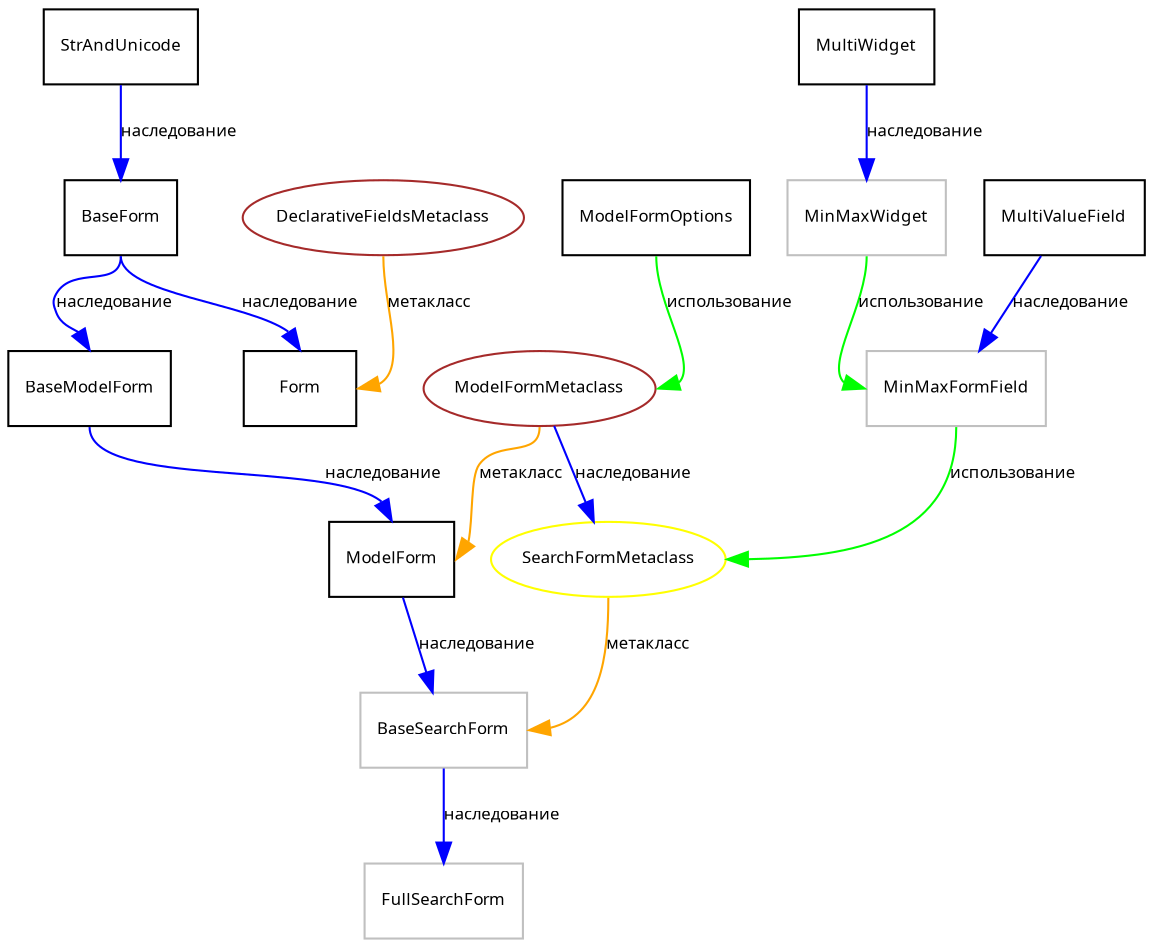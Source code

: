 digraph G {
	graph [rankdir = "TB", compound=true, ratio=compress, size="16,10", 
		remincross=true, center=true];
	node [shape=plaintext, fontname="Verdana", fontsize=8];
	edge [arrowsize=1, color=blue, fontname="Verdana", fontsize=8];
	
declarative_fields_metaclass [shape="ellipse", color="brown", label="DeclarativeFieldsMetaclass"];
str_and_unicode [shape="record", color="black", label="StrAndUnicode"];
base_form [shape="record", color="black", label="BaseForm"];
form [shape="record", color="black", label="Form"];

declarative_fields_metaclass -> form [color="orange", label="метакласс", tailport="s", headport="e"];
base_form -> form [color="blue", label="наследование", tailport="s", headport="n"];
str_and_unicode -> base_form [color="blue", label="наследование"];

model_form_metaclass [shape="ellipse", color="brown", label="ModelFormMetaclass"];
model_form_options [shape="record", color="black", label="ModelFormOptions"];
base_model_form [shape="record", color="black", label="BaseModelForm"];
model_form [shape="record", color="black", label="ModelForm"];

base_form -> base_model_form [color="blue", label="наследование", tailport="s", headport="n"];
base_model_form -> model_form [color="blue", label="наследование", tailport="s", headport="n"];
model_form_options -> model_form_metaclass [color="green", label="использование", tailport="s", headport="e"];
model_form_metaclass -> model_form [color="orange", label="метакласс", tailport="s", headport="e"];

multi_widget [shape="record", color="black", label="MultiWidget"];
multi_value_field [shape="record", color="black", label="MultiValueField"];
min_max_widget [shape="record", color="gray", label="MinMaxWidget"];
min_max_form_field [shape="record", color="gray", label="MinMaxFormField"];
search_form_metaclass [shape="ellipse", color="yellow", label="SearchFormMetaclass"];
base_search_form [shape="record", color="gray", label="BaseSearchForm"];
full_search_form [shape="record", color="gray", label="FullSearchForm"];

multi_widget -> min_max_widget [color="blue", label="наследование"];
multi_value_field -> min_max_form_field [color="blue", label="наследование"];
min_max_widget -> min_max_form_field [color="green", label="использование", tailport="s", headport="w"];
model_form_metaclass -> search_form_metaclass [color="blue", label="наследование"];
model_form -> base_search_form [color="blue", label="наследование"];
search_form_metaclass -> base_search_form [color="orange", label="метакласс", tailport="s", headport="e"];
min_max_form_field -> search_form_metaclass [color="green", label="использование", tailport="s", headport="e"];
base_search_form -> full_search_form [color="blue", label="наследование"];

}
